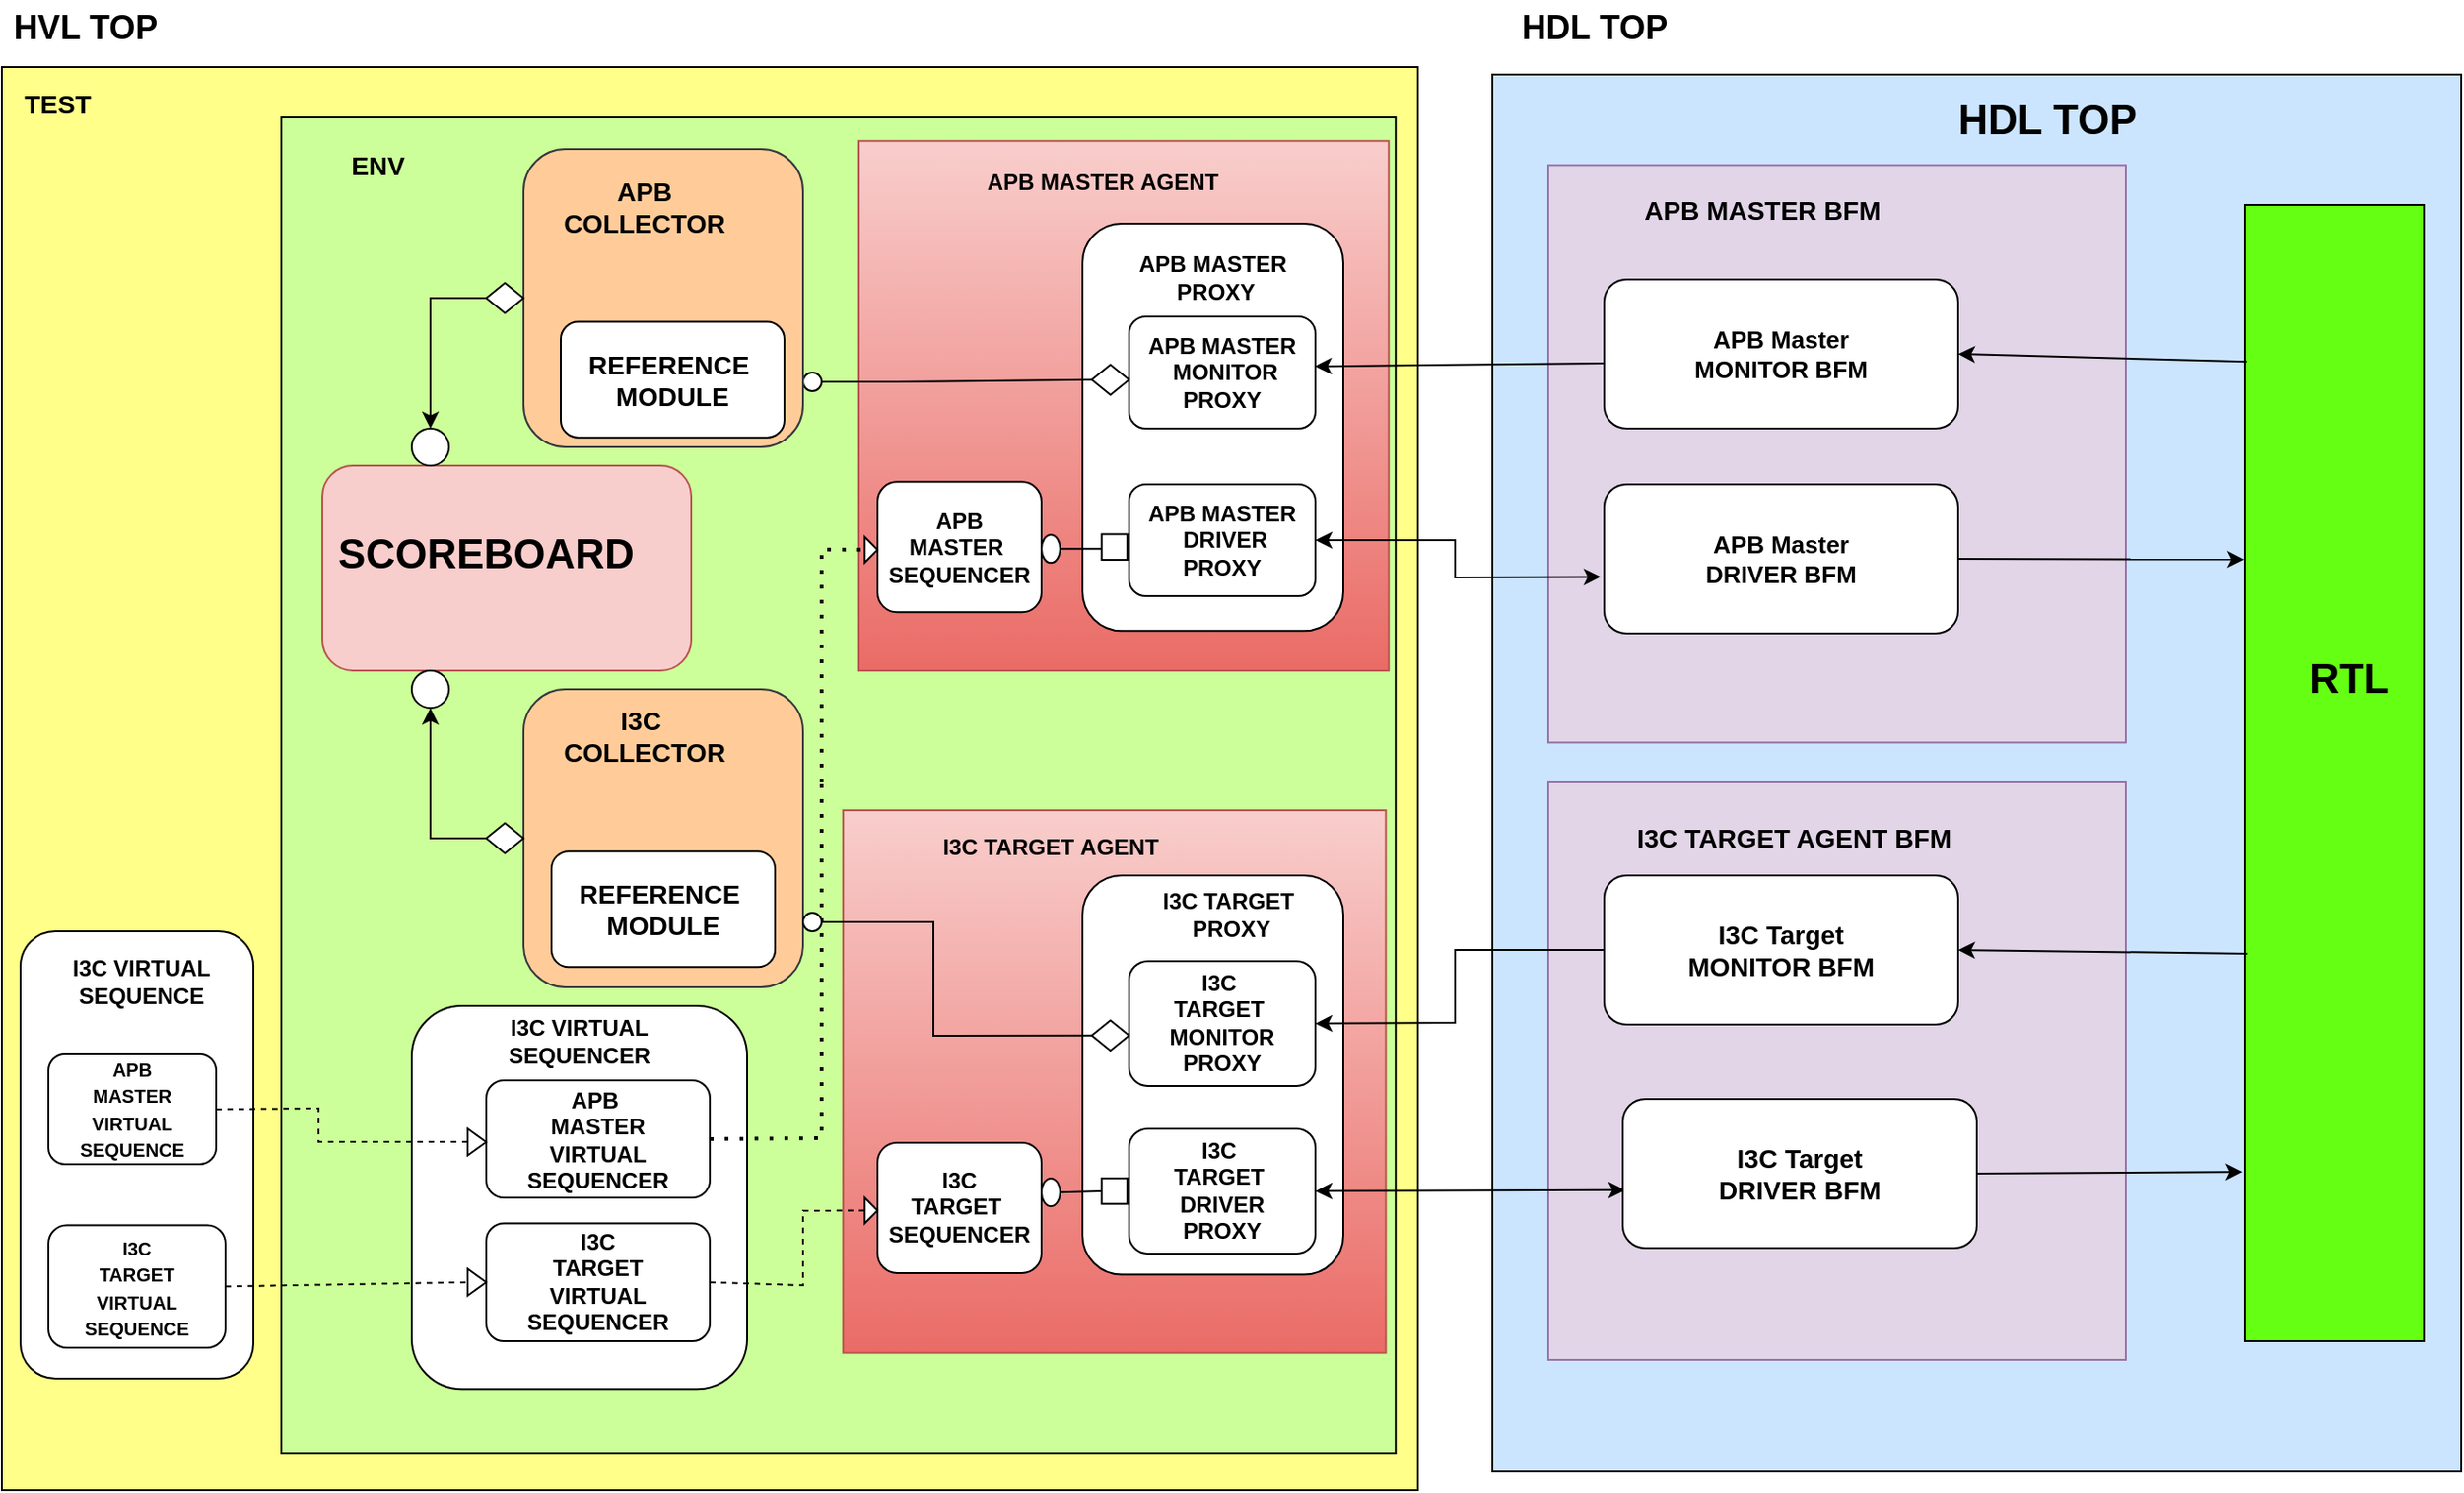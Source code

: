 <mxfile version="23.1.1" type="google">
  <diagram id="oMTO6-Lr6PeZItVm48ay" name="Page-1">
    <mxGraphModel grid="1" page="1" gridSize="10" guides="1" tooltips="1" connect="1" arrows="1" fold="1" pageScale="1" pageWidth="850" pageHeight="1100" math="0" shadow="0">
      <root>
        <mxCell id="0" />
        <mxCell id="1" parent="0" />
        <mxCell id="HYf7sJNPhCu9qOCA5l1V-1" value="" style="rounded=0;whiteSpace=wrap;html=1;fillColor=#FFFF8A;" vertex="1" parent="1">
          <mxGeometry x="-340" y="46" width="760" height="764" as="geometry" />
        </mxCell>
        <mxCell id="HYf7sJNPhCu9qOCA5l1V-2" value="" style="rounded=0;whiteSpace=wrap;html=1;fillColor=#CCFF99;strokeColor=#000000;" vertex="1" parent="1">
          <mxGeometry x="-190" y="73" width="598.12" height="717" as="geometry" />
        </mxCell>
        <mxCell id="HYf7sJNPhCu9qOCA5l1V-3" value="" style="whiteSpace=wrap;html=1;aspect=fixed;fillColor=#f8cecc;gradientColor=#ea6b66;strokeColor=#b85450;" vertex="1" parent="1">
          <mxGeometry x="111.56" y="445" width="291.25" height="291.25" as="geometry" />
        </mxCell>
        <mxCell id="HYf7sJNPhCu9qOCA5l1V-4" value="" style="rounded=1;whiteSpace=wrap;html=1;fillColor=default;strokeColor=default;fontColor=default;" vertex="1" parent="1">
          <mxGeometry x="240" y="480" width="140" height="214.26" as="geometry" />
        </mxCell>
        <mxCell id="HYf7sJNPhCu9qOCA5l1V-5" value="&lt;b&gt;I3C&amp;nbsp;&lt;br&gt;TARGET&amp;nbsp;&lt;br&gt;MONITOR PROXY&lt;/b&gt;" style="rounded=1;whiteSpace=wrap;html=1;" vertex="1" parent="1">
          <mxGeometry x="265" y="525.94" width="100" height="67" as="geometry" />
        </mxCell>
        <mxCell id="HYf7sJNPhCu9qOCA5l1V-7" value="&lt;b&gt;I3C&lt;br&gt;&lt;/b&gt;&lt;b style=&quot;border-color: var(--border-color);&quot;&gt;TARGET&lt;/b&gt;&lt;b&gt;&amp;nbsp;&lt;br&gt;SEQUENCER&lt;/b&gt;" style="rounded=1;whiteSpace=wrap;html=1;" vertex="1" parent="1">
          <mxGeometry x="130" y="623.5" width="88" height="69.99" as="geometry" />
        </mxCell>
        <mxCell id="HYf7sJNPhCu9qOCA5l1V-8" value="" style="rounded=1;whiteSpace=wrap;html=1;" vertex="1" parent="1">
          <mxGeometry x="-120" y="550" width="180" height="205.62" as="geometry" />
        </mxCell>
        <mxCell id="HYf7sJNPhCu9qOCA5l1V-9" value="&lt;b&gt;I3C&lt;br&gt;&lt;/b&gt;&lt;b&gt;TARGET&lt;br&gt;VIRTUAL SEQUENCER&lt;/b&gt;&lt;b&gt;&lt;br&gt;&lt;/b&gt;" style="rounded=1;whiteSpace=wrap;html=1;" vertex="1" parent="1">
          <mxGeometry x="-80" y="666.75" width="120" height="63.25" as="geometry" />
        </mxCell>
        <mxCell id="HYf7sJNPhCu9qOCA5l1V-10" value="" style="rounded=1;whiteSpace=wrap;html=1;fillColor=#f8cecc;strokeColor=#b85450;" vertex="1" parent="1">
          <mxGeometry x="-168" y="260" width="198" height="110" as="geometry" />
        </mxCell>
        <mxCell id="HYf7sJNPhCu9qOCA5l1V-11" value="" style="rounded=1;whiteSpace=wrap;html=1;" vertex="1" parent="1">
          <mxGeometry x="-330" y="510" width="125" height="240" as="geometry" />
        </mxCell>
        <mxCell id="HYf7sJNPhCu9qOCA5l1V-12" value="&lt;font style=&quot;&quot;&gt;&lt;b style=&quot;font-size: 10px;&quot;&gt;APB&lt;br&gt;&lt;/b&gt;&lt;span style=&quot;border-color: var(--border-color);&quot;&gt;&lt;b style=&quot;&quot;&gt;&lt;font style=&quot;font-size: 10px;&quot;&gt;MASTER&lt;/font&gt;&lt;/b&gt;&lt;/span&gt;&lt;b style=&quot;font-size: 10px;&quot;&gt;&lt;br&gt;VIRTUAL SEQUENCE&lt;/b&gt;&lt;/font&gt;" style="rounded=1;whiteSpace=wrap;html=1;" vertex="1" parent="1">
          <mxGeometry x="-315" y="575.94" width="90" height="59.06" as="geometry" />
        </mxCell>
        <mxCell id="HYf7sJNPhCu9qOCA5l1V-13" value="&lt;font style=&quot;&quot;&gt;&lt;b style=&quot;font-size: 10px;&quot;&gt;I3C&lt;br&gt;&lt;/b&gt;&lt;b style=&quot;border-color: var(--border-color);&quot;&gt;&lt;font style=&quot;font-size: 10px;&quot;&gt;TARGET&lt;/font&gt;&lt;/b&gt;&lt;b style=&quot;font-size: 10px;&quot;&gt;&lt;br&gt;VIRTUAL SEQUENCE&lt;/b&gt;&lt;/font&gt;" style="rounded=1;whiteSpace=wrap;html=1;" vertex="1" parent="1">
          <mxGeometry x="-315" y="667.76" width="95" height="65.74" as="geometry" />
        </mxCell>
        <mxCell id="HYf7sJNPhCu9qOCA5l1V-14" value="" style="rounded=0;whiteSpace=wrap;html=1;fillColor=#CCE5FF;strokeColor=#000000;fontColor=#ffffff;" vertex="1" parent="1">
          <mxGeometry x="460" y="50" width="520" height="750" as="geometry" />
        </mxCell>
        <mxCell id="HYf7sJNPhCu9qOCA5l1V-15" value="" style="whiteSpace=wrap;html=1;aspect=fixed;fillColor=#e1d5e7;strokeColor=#9673a6;" vertex="1" parent="1">
          <mxGeometry x="490" y="430" width="310" height="310" as="geometry" />
        </mxCell>
        <mxCell id="HYf7sJNPhCu9qOCA5l1V-16" style="edgeStyle=none;rounded=0;orthogonalLoop=1;jettySize=auto;html=1;exitX=1;exitY=0.5;exitDx=0;exitDy=0;fontSize=14;endSize=6;strokeWidth=1;entryX=-0.013;entryY=0.851;entryDx=0;entryDy=0;entryPerimeter=0;" edge="1" parent="1" source="UZ0a1MYILR4OjAqma-lh-18" target="HYf7sJNPhCu9qOCA5l1V-18">
          <mxGeometry relative="1" as="geometry">
            <mxPoint x="730" y="656.94" as="sourcePoint" />
            <mxPoint x="770" y="584" as="targetPoint" />
          </mxGeometry>
        </mxCell>
        <mxCell id="HYf7sJNPhCu9qOCA5l1V-18" value="" style="rounded=0;whiteSpace=wrap;html=1;fillColor=#64FF12;" vertex="1" parent="1">
          <mxGeometry x="864" y="120" width="96" height="610" as="geometry" />
        </mxCell>
        <mxCell id="HYf7sJNPhCu9qOCA5l1V-19" style="edgeStyle=orthogonalEdgeStyle;rounded=0;orthogonalLoop=1;jettySize=auto;html=1;exitX=0.5;exitY=1;exitDx=0;exitDy=0;fontSize=10;" edge="1" parent="1">
          <mxGeometry relative="1" as="geometry">
            <mxPoint x="302.5" y="330.0" as="sourcePoint" />
            <mxPoint x="302.5" y="330.0" as="targetPoint" />
          </mxGeometry>
        </mxCell>
        <mxCell id="HYf7sJNPhCu9qOCA5l1V-20" style="edgeStyle=orthogonalEdgeStyle;rounded=0;orthogonalLoop=1;jettySize=auto;html=1;exitX=0.5;exitY=1;exitDx=0;exitDy=0;fontSize=10;" edge="1" parent="1">
          <mxGeometry relative="1" as="geometry">
            <mxPoint x="156.87" y="315" as="sourcePoint" />
            <mxPoint x="156.87" y="315" as="targetPoint" />
          </mxGeometry>
        </mxCell>
        <mxCell id="HYf7sJNPhCu9qOCA5l1V-21" value="ENV" style="text;html=1;strokeColor=none;fillColor=none;align=center;verticalAlign=middle;whiteSpace=wrap;rounded=0;fontSize=14;fontStyle=1" vertex="1" parent="1">
          <mxGeometry x="-168" y="83.63" width="60" height="30" as="geometry" />
        </mxCell>
        <mxCell id="HYf7sJNPhCu9qOCA5l1V-22" value="&lt;font style=&quot;font-size: 14px&quot;&gt;TEST&lt;/font&gt;" style="text;html=1;strokeColor=none;fillColor=none;align=center;verticalAlign=middle;whiteSpace=wrap;rounded=0;fontSize=15;fontStyle=1" vertex="1" parent="1">
          <mxGeometry x="-340" y="50" width="60" height="30" as="geometry" />
        </mxCell>
        <mxCell id="HYf7sJNPhCu9qOCA5l1V-23" value="&lt;font style=&quot;font-size: 12px&quot;&gt;I3C TARGET&amp;nbsp;&lt;br&gt;PROXY&lt;/font&gt;" style="text;html=1;strokeColor=none;fillColor=none;align=center;verticalAlign=middle;whiteSpace=wrap;rounded=0;fontSize=12;fontStyle=1" vertex="1" parent="1">
          <mxGeometry x="270" y="485.87" width="100" height="30" as="geometry" />
        </mxCell>
        <mxCell id="HYf7sJNPhCu9qOCA5l1V-24" value="&lt;font style=&quot;font-size: 22px;&quot;&gt;SCOREBOARD&lt;/font&gt;" style="text;html=1;strokeColor=none;fillColor=none;align=center;verticalAlign=middle;whiteSpace=wrap;rounded=0;fontSize=12;fontColor=default;fontStyle=1" vertex="1" parent="1">
          <mxGeometry x="-140" y="288.14" width="120" height="40" as="geometry" />
        </mxCell>
        <mxCell id="HYf7sJNPhCu9qOCA5l1V-25" value="&lt;font style=&quot;font-size: 12px&quot;&gt;I3C VIRTUAL SEQUENCER&lt;/font&gt;" style="text;html=1;strokeColor=none;fillColor=none;align=center;verticalAlign=middle;whiteSpace=wrap;rounded=0;fontSize=11;fontStyle=1" vertex="1" parent="1">
          <mxGeometry x="-90" y="554.38" width="120" height="28.31" as="geometry" />
        </mxCell>
        <mxCell id="HYf7sJNPhCu9qOCA5l1V-26" value="&lt;font style=&quot;font-size: 12px&quot;&gt;I3C VIRTUAL SEQUENCE&lt;/font&gt;" style="text;html=1;strokeColor=none;fillColor=none;align=center;verticalAlign=middle;whiteSpace=wrap;rounded=0;fontSize=11;fontStyle=1" vertex="1" parent="1">
          <mxGeometry x="-330" y="516.4" width="130" height="41.36" as="geometry" />
        </mxCell>
        <mxCell id="HYf7sJNPhCu9qOCA5l1V-27" value="" style="rhombus;whiteSpace=wrap;html=1;fontSize=10;" vertex="1" parent="1">
          <mxGeometry x="245" y="557.76" width="20" height="16.25" as="geometry" />
        </mxCell>
        <mxCell id="HYf7sJNPhCu9qOCA5l1V-28" value="" style="whiteSpace=wrap;html=1;aspect=fixed;fontSize=10;" vertex="1" parent="1">
          <mxGeometry x="250.31" y="642.57" width="13.75" height="13.75" as="geometry" />
        </mxCell>
        <mxCell id="HYf7sJNPhCu9qOCA5l1V-29" value="" style="ellipse;whiteSpace=wrap;html=1;fontSize=10;" vertex="1" parent="1">
          <mxGeometry x="218" y="642.57" width="10" height="15" as="geometry" />
        </mxCell>
        <mxCell id="HYf7sJNPhCu9qOCA5l1V-30" value="" style="triangle;whiteSpace=wrap;html=1;fontSize=10;" vertex="1" parent="1">
          <mxGeometry x="123.13" y="653" width="6.87" height="13.75" as="geometry" />
        </mxCell>
        <mxCell id="HYf7sJNPhCu9qOCA5l1V-32" value="&lt;font style=&quot;font-size: 18px&quot;&gt;HVL TOP&lt;/font&gt;" style="text;html=1;strokeColor=none;fillColor=none;align=center;verticalAlign=middle;whiteSpace=wrap;rounded=0;fontSize=15;fontStyle=1" vertex="1" parent="1">
          <mxGeometry x="-340" y="10" width="90" height="30" as="geometry" />
        </mxCell>
        <mxCell id="HYf7sJNPhCu9qOCA5l1V-33" value="&lt;font style=&quot;font-size: 18px&quot;&gt;HDL TOP&lt;/font&gt;" style="text;html=1;strokeColor=none;fillColor=none;align=center;verticalAlign=middle;whiteSpace=wrap;rounded=0;fontSize=13;fontStyle=1" vertex="1" parent="1">
          <mxGeometry x="470" y="10" width="90" height="30" as="geometry" />
        </mxCell>
        <mxCell id="HYf7sJNPhCu9qOCA5l1V-34" value="" style="endArrow=none;html=1;rounded=0;fontSize=10;entryX=0;entryY=0.5;entryDx=0;entryDy=0;exitX=1;exitY=0.5;exitDx=0;exitDy=0;" edge="1" parent="1" source="HYf7sJNPhCu9qOCA5l1V-29" target="HYf7sJNPhCu9qOCA5l1V-28">
          <mxGeometry width="50" height="50" relative="1" as="geometry">
            <mxPoint x="230" y="550" as="sourcePoint" />
            <mxPoint x="290" y="330" as="targetPoint" />
          </mxGeometry>
        </mxCell>
        <mxCell id="HYf7sJNPhCu9qOCA5l1V-35" value="I3C&amp;nbsp;&lt;b style=&quot;border-color: var(--border-color);&quot;&gt;TARGET&lt;/b&gt;&amp;nbsp;AGENT" style="text;html=1;strokeColor=none;fillColor=none;align=center;verticalAlign=middle;whiteSpace=wrap;rounded=0;fontColor=default;fontStyle=1" vertex="1" parent="1">
          <mxGeometry x="152.07" y="450" width="141.86" height="30" as="geometry" />
        </mxCell>
        <mxCell id="HYf7sJNPhCu9qOCA5l1V-36" value="&lt;font style=&quot;font-size: 14px&quot;&gt;I3C TARGET AGENT BFM&lt;/font&gt;" style="text;html=1;strokeColor=none;fillColor=none;align=center;verticalAlign=middle;whiteSpace=wrap;rounded=0;fontStyle=1" vertex="1" parent="1">
          <mxGeometry x="511.88" y="445" width="220" height="30" as="geometry" />
        </mxCell>
        <mxCell id="HYf7sJNPhCu9qOCA5l1V-37" value="" style="endArrow=classic;startArrow=classic;html=1;rounded=0;exitX=0.007;exitY=0.611;exitDx=0;exitDy=0;exitPerimeter=0;entryX=1;entryY=0.5;entryDx=0;entryDy=0;" edge="1" parent="1" source="UZ0a1MYILR4OjAqma-lh-18" target="UZ0a1MYILR4OjAqma-lh-22">
          <mxGeometry width="50" height="50" relative="1" as="geometry">
            <mxPoint x="520" y="656.94" as="sourcePoint" />
            <mxPoint x="360" y="649" as="targetPoint" />
          </mxGeometry>
        </mxCell>
        <mxCell id="HYf7sJNPhCu9qOCA5l1V-39" value="" style="triangle;whiteSpace=wrap;html=1;" vertex="1" parent="1">
          <mxGeometry x="-60" y="485.87" width="10" height="17.5" as="geometry" />
        </mxCell>
        <mxCell id="HYf7sJNPhCu9qOCA5l1V-42" value="" style="endArrow=none;dashed=1;html=1;rounded=0;entryX=-0.027;entryY=0.523;entryDx=0;entryDy=0;exitX=1;exitY=0.5;exitDx=0;exitDy=0;entryPerimeter=0;" edge="1" parent="1" source="HYf7sJNPhCu9qOCA5l1V-12" target="HYf7sJNPhCu9qOCA5l1V-91">
          <mxGeometry width="50" height="50" relative="1" as="geometry">
            <mxPoint x="-105" y="457.5" as="sourcePoint" />
            <mxPoint x="210" y="430" as="targetPoint" />
            <Array as="points">
              <mxPoint x="-170" y="605" />
              <mxPoint x="-170" y="623" />
            </Array>
          </mxGeometry>
        </mxCell>
        <mxCell id="HYf7sJNPhCu9qOCA5l1V-52" value="" style="ellipse;whiteSpace=wrap;html=1;aspect=fixed;" vertex="1" parent="1">
          <mxGeometry x="90" y="210" width="10" height="10" as="geometry" />
        </mxCell>
        <mxCell id="HYf7sJNPhCu9qOCA5l1V-57" style="edgeStyle=none;rounded=0;orthogonalLoop=1;jettySize=auto;html=1;exitX=0;exitY=0.5;exitDx=0;exitDy=0;entryX=1;entryY=0.5;entryDx=0;entryDy=0;fontSize=10;endSize=6;strokeWidth=1;" edge="1" parent="1" source="HYf7sJNPhCu9qOCA5l1V-58" target="HYf7sJNPhCu9qOCA5l1V-5">
          <mxGeometry relative="1" as="geometry">
            <Array as="points">
              <mxPoint x="440" y="520" />
              <mxPoint x="440" y="559" />
            </Array>
          </mxGeometry>
        </mxCell>
        <mxCell id="HYf7sJNPhCu9qOCA5l1V-58" value="&lt;span style=&quot;font-size: 14px ; font-weight: 700&quot;&gt;I3C Target&lt;br&gt;MONITOR BFM&lt;/span&gt;" style="rounded=1;whiteSpace=wrap;html=1;" vertex="1" parent="1">
          <mxGeometry x="520" y="480" width="190" height="80" as="geometry" />
        </mxCell>
        <mxCell id="HYf7sJNPhCu9qOCA5l1V-59" style="edgeStyle=none;rounded=0;orthogonalLoop=1;jettySize=auto;html=1;exitX=0.013;exitY=0.659;exitDx=0;exitDy=0;fontSize=14;endSize=6;strokeWidth=1;entryX=1;entryY=0.5;entryDx=0;entryDy=0;exitPerimeter=0;" edge="1" parent="1" source="HYf7sJNPhCu9qOCA5l1V-18" target="HYf7sJNPhCu9qOCA5l1V-58">
          <mxGeometry relative="1" as="geometry">
            <mxPoint x="861.984" y="495.96" as="sourcePoint" />
            <mxPoint x="690" y="496.56" as="targetPoint" />
          </mxGeometry>
        </mxCell>
        <mxCell id="HYf7sJNPhCu9qOCA5l1V-60" value="" style="whiteSpace=wrap;html=1;aspect=fixed;fillColor=#e1d5e7;strokeColor=#9673a6;" vertex="1" parent="1">
          <mxGeometry x="490" y="98.64" width="310" height="310" as="geometry" />
        </mxCell>
        <mxCell id="HYf7sJNPhCu9qOCA5l1V-62" value="&lt;span style=&quot;font-size: 14px;&quot;&gt;APB MASTER BFM&lt;/span&gt;" style="text;html=1;strokeColor=none;fillColor=none;align=center;verticalAlign=middle;whiteSpace=wrap;rounded=0;fontStyle=1" vertex="1" parent="1">
          <mxGeometry x="511.88" y="108.13" width="186.25" height="30" as="geometry" />
        </mxCell>
        <mxCell id="HYf7sJNPhCu9qOCA5l1V-64" value="" style="whiteSpace=wrap;html=1;aspect=fixed;fillColor=#f8cecc;strokeColor=#b85450;gradientColor=#ea6b66;" vertex="1" parent="1">
          <mxGeometry x="120" y="85.63" width="284.37" height="284.37" as="geometry" />
        </mxCell>
        <mxCell id="HYf7sJNPhCu9qOCA5l1V-65" value="" style="rounded=1;whiteSpace=wrap;html=1;fillColor=default;strokeColor=default;fontColor=default;" vertex="1" parent="1">
          <mxGeometry x="240" y="130" width="140" height="218.64" as="geometry" />
        </mxCell>
        <mxCell id="HYf7sJNPhCu9qOCA5l1V-66" value="&lt;b&gt;APB MASTER&lt;br&gt;&amp;nbsp;MONITOR PROXY&lt;/b&gt;" style="rounded=1;whiteSpace=wrap;html=1;" vertex="1" parent="1">
          <mxGeometry x="265" y="180" width="100" height="60" as="geometry" />
        </mxCell>
        <mxCell id="HYf7sJNPhCu9qOCA5l1V-68" value="&lt;b&gt;APB&lt;br&gt;MASTER&amp;nbsp;&lt;br&gt;SEQUENCER&lt;/b&gt;" style="rounded=1;whiteSpace=wrap;html=1;" vertex="1" parent="1">
          <mxGeometry x="130" y="268.65" width="88" height="69.99" as="geometry" />
        </mxCell>
        <mxCell id="HYf7sJNPhCu9qOCA5l1V-69" value="&lt;font style=&quot;font-size: 12px&quot;&gt;APB MASTER&lt;br&gt;&amp;nbsp;PROXY&lt;/font&gt;" style="text;html=1;strokeColor=none;fillColor=none;align=center;verticalAlign=middle;whiteSpace=wrap;rounded=0;fontSize=12;fontStyle=1" vertex="1" parent="1">
          <mxGeometry x="260" y="144" width="100" height="30" as="geometry" />
        </mxCell>
        <mxCell id="HYf7sJNPhCu9qOCA5l1V-70" value="APB MASTER AGENT" style="text;html=1;strokeColor=none;fillColor=none;align=center;verticalAlign=middle;whiteSpace=wrap;rounded=0;fontColor=default;fontStyle=1" vertex="1" parent="1">
          <mxGeometry x="180" y="92.88" width="141.86" height="30" as="geometry" />
        </mxCell>
        <mxCell id="HYf7sJNPhCu9qOCA5l1V-72" value="" style="endArrow=classic;startArrow=classic;html=1;rounded=0;exitX=-0.01;exitY=0.621;exitDx=0;exitDy=0;entryX=1;entryY=0.5;entryDx=0;entryDy=0;exitPerimeter=0;" edge="1" parent="1" source="UZ0a1MYILR4OjAqma-lh-19" target="UZ0a1MYILR4OjAqma-lh-21">
          <mxGeometry width="50" height="50" relative="1" as="geometry">
            <mxPoint x="520" y="305.73" as="sourcePoint" />
            <mxPoint x="365" y="314.27" as="targetPoint" />
            <Array as="points">
              <mxPoint x="440" y="320" />
              <mxPoint x="440" y="300" />
            </Array>
          </mxGeometry>
        </mxCell>
        <mxCell id="HYf7sJNPhCu9qOCA5l1V-73" style="edgeStyle=none;rounded=0;orthogonalLoop=1;jettySize=auto;html=1;fontSize=14;endSize=6;strokeWidth=1;exitX=1;exitY=0.5;exitDx=0;exitDy=0;entryX=-0.004;entryY=0.312;entryDx=0;entryDy=0;entryPerimeter=0;" edge="1" parent="1" source="UZ0a1MYILR4OjAqma-lh-19" target="HYf7sJNPhCu9qOCA5l1V-18">
          <mxGeometry relative="1" as="geometry">
            <mxPoint x="689.15" y="285.163" as="sourcePoint" />
            <mxPoint x="860" y="310" as="targetPoint" />
          </mxGeometry>
        </mxCell>
        <mxCell id="HYf7sJNPhCu9qOCA5l1V-74" style="edgeStyle=none;rounded=0;orthogonalLoop=1;jettySize=auto;html=1;fontSize=14;endSize=6;strokeWidth=1;entryX=1;entryY=0.5;entryDx=0;entryDy=0;exitX=0.01;exitY=0.138;exitDx=0;exitDy=0;exitPerimeter=0;" edge="1" parent="1" source="HYf7sJNPhCu9qOCA5l1V-18" target="UZ0a1MYILR4OjAqma-lh-20">
          <mxGeometry relative="1" as="geometry">
            <mxPoint x="865.92" y="198.12" as="sourcePoint" />
            <mxPoint x="688.13" y="192.888" as="targetPoint" />
          </mxGeometry>
        </mxCell>
        <mxCell id="HYf7sJNPhCu9qOCA5l1V-75" value="" style="ellipse;whiteSpace=wrap;html=1;fontSize=10;" vertex="1" parent="1">
          <mxGeometry x="218" y="297.14" width="10" height="15" as="geometry" />
        </mxCell>
        <mxCell id="HYf7sJNPhCu9qOCA5l1V-76" value="" style="whiteSpace=wrap;html=1;aspect=fixed;fontSize=10;" vertex="1" parent="1">
          <mxGeometry x="250.31" y="296.77" width="13.75" height="13.75" as="geometry" />
        </mxCell>
        <mxCell id="HYf7sJNPhCu9qOCA5l1V-77" value="" style="endArrow=none;html=1;rounded=0;fontSize=10;entryX=0;entryY=0.5;entryDx=0;entryDy=0;exitX=1;exitY=0.5;exitDx=0;exitDy=0;" edge="1" parent="1" source="HYf7sJNPhCu9qOCA5l1V-75">
          <mxGeometry width="50" height="50" relative="1" as="geometry">
            <mxPoint x="238" y="597.26" as="sourcePoint" />
            <mxPoint x="250.31" y="304.645" as="targetPoint" />
          </mxGeometry>
        </mxCell>
        <mxCell id="HYf7sJNPhCu9qOCA5l1V-78" value="" style="rhombus;whiteSpace=wrap;html=1;fontSize=10;" vertex="1" parent="1">
          <mxGeometry x="245" y="205.72" width="20" height="16.25" as="geometry" />
        </mxCell>
        <mxCell id="HYf7sJNPhCu9qOCA5l1V-88" value="" style="endArrow=none;html=1;rounded=0;exitX=1;exitY=0.5;exitDx=0;exitDy=0;entryX=0;entryY=0.5;entryDx=0;entryDy=0;" edge="1" parent="1" source="HYf7sJNPhCu9qOCA5l1V-52" target="HYf7sJNPhCu9qOCA5l1V-78">
          <mxGeometry width="50" height="50" relative="1" as="geometry">
            <mxPoint x="100" y="283.65" as="sourcePoint" />
            <mxPoint x="255" y="508.125" as="targetPoint" />
            <Array as="points">
              <mxPoint x="110" y="215" />
              <mxPoint x="140" y="215" />
            </Array>
          </mxGeometry>
        </mxCell>
        <mxCell id="HYf7sJNPhCu9qOCA5l1V-90" style="edgeStyle=none;rounded=0;orthogonalLoop=1;jettySize=auto;html=1;exitX=0;exitY=0.563;exitDx=0;exitDy=0;fontSize=10;endSize=6;strokeWidth=1;exitPerimeter=0;entryX=0.997;entryY=0.444;entryDx=0;entryDy=0;entryPerimeter=0;" edge="1" parent="1" source="UZ0a1MYILR4OjAqma-lh-20" target="HYf7sJNPhCu9qOCA5l1V-66">
          <mxGeometry relative="1" as="geometry">
            <mxPoint x="520" y="190.095" as="sourcePoint" />
            <mxPoint x="360" y="205" as="targetPoint" />
            <Array as="points" />
          </mxGeometry>
        </mxCell>
        <mxCell id="HYf7sJNPhCu9qOCA5l1V-91" value="&lt;b&gt;APB&amp;nbsp;&lt;br&gt;MASTER&lt;br&gt;VIRTUAL SEQUENCER&lt;br&gt;&lt;/b&gt;" style="rounded=1;whiteSpace=wrap;html=1;" vertex="1" parent="1">
          <mxGeometry x="-80" y="590" width="120" height="63" as="geometry" />
        </mxCell>
        <mxCell id="HYf7sJNPhCu9qOCA5l1V-92" value="" style="endArrow=none;dashed=1;html=1;dashPattern=1 3;strokeWidth=2;rounded=0;fontSize=10;entryX=0;entryY=0.5;entryDx=0;entryDy=0;" edge="1" parent="1" target="HYf7sJNPhCu9qOCA5l1V-93">
          <mxGeometry width="50" height="50" relative="1" as="geometry">
            <mxPoint x="100" y="430" as="sourcePoint" />
            <mxPoint x="133.13" y="599.265" as="targetPoint" />
            <Array as="points">
              <mxPoint x="100" y="305" />
            </Array>
          </mxGeometry>
        </mxCell>
        <mxCell id="HYf7sJNPhCu9qOCA5l1V-93" value="" style="triangle;whiteSpace=wrap;html=1;fontSize=10;" vertex="1" parent="1">
          <mxGeometry x="123.13" y="298.25" width="6.87" height="13.75" as="geometry" />
        </mxCell>
        <mxCell id="UZ0a1MYILR4OjAqma-lh-1" value="&lt;b style=&quot;&quot;&gt;&lt;font style=&quot;font-size: 22px; background-color: rgb(204, 229, 255);&quot;&gt;HDL TOP&lt;/font&gt;&lt;/b&gt;" style="text;html=1;strokeColor=none;fillColor=none;align=center;verticalAlign=middle;whiteSpace=wrap;rounded=0;" vertex="1" parent="1">
          <mxGeometry x="698.13" y="60" width="120.49" height="30" as="geometry" />
        </mxCell>
        <mxCell id="UZ0a1MYILR4OjAqma-lh-2" value="&lt;font style=&quot;font-size: 22px; background-color: rgb(100, 255, 18);&quot;&gt;&lt;b&gt;RTL&lt;/b&gt;&lt;/font&gt;" style="text;html=1;strokeColor=none;fillColor=none;align=center;verticalAlign=middle;whiteSpace=wrap;rounded=0;" vertex="1" parent="1">
          <mxGeometry x="890" y="360" width="60" height="30" as="geometry" />
        </mxCell>
        <mxCell id="UZ0a1MYILR4OjAqma-lh-3" value="" style="rounded=1;whiteSpace=wrap;html=1;align=left;fillColor=#ffcc99;strokeColor=#36393d;" vertex="1" parent="1">
          <mxGeometry x="-60" y="90" width="150" height="160" as="geometry" />
        </mxCell>
        <mxCell id="UZ0a1MYILR4OjAqma-lh-5" value="&lt;font size=&quot;1&quot; style=&quot;&quot;&gt;&lt;b style=&quot;font-size: 14px;&quot;&gt;REFERENCE&amp;nbsp; MODULE&lt;/b&gt;&lt;/font&gt;" style="rounded=1;whiteSpace=wrap;html=1;" vertex="1" parent="1">
          <mxGeometry x="-40" y="182.81" width="120" height="62.07" as="geometry" />
        </mxCell>
        <mxCell id="UZ0a1MYILR4OjAqma-lh-6" value="&lt;br&gt;&lt;b style=&quot;border-color: var(--border-color); text-align: left;&quot;&gt;&lt;font style=&quot;font-size: 14px;&quot;&gt;APB COLLECTOR&lt;/font&gt;&lt;/b&gt;" style="text;html=1;strokeColor=none;fillColor=none;align=center;verticalAlign=middle;whiteSpace=wrap;rounded=0;" vertex="1" parent="1">
          <mxGeometry x="-40" y="90" width="90" height="48.13" as="geometry" />
        </mxCell>
        <mxCell id="UZ0a1MYILR4OjAqma-lh-15" value="" style="rounded=1;whiteSpace=wrap;html=1;align=left;fillColor=#ffcc99;strokeColor=#36393d;" vertex="1" parent="1">
          <mxGeometry x="-60" y="380" width="150" height="160" as="geometry" />
        </mxCell>
        <mxCell id="UZ0a1MYILR4OjAqma-lh-16" value="&lt;font style=&quot;font-size: 14px;&quot;&gt;&lt;b&gt;I3C&amp;nbsp;&lt;br&gt;COLLECTOR&lt;/b&gt;&lt;/font&gt;" style="text;html=1;strokeColor=none;fillColor=none;align=center;verticalAlign=middle;whiteSpace=wrap;rounded=0;" vertex="1" parent="1">
          <mxGeometry x="-25" y="390" width="60" height="30" as="geometry" />
        </mxCell>
        <mxCell id="UZ0a1MYILR4OjAqma-lh-17" value="&lt;font size=&quot;1&quot; style=&quot;&quot;&gt;&lt;b style=&quot;font-size: 14px;&quot;&gt;REFERENCE&amp;nbsp; MODULE&lt;/b&gt;&lt;/font&gt;" style="rounded=1;whiteSpace=wrap;html=1;" vertex="1" parent="1">
          <mxGeometry x="-45" y="467.09" width="120" height="62.07" as="geometry" />
        </mxCell>
        <mxCell id="UZ0a1MYILR4OjAqma-lh-18" value="&lt;span style=&quot;font-size: 14px ; font-weight: 700&quot;&gt;I3C Target&lt;br&gt;DRIVER BFM&lt;/span&gt;" style="rounded=1;whiteSpace=wrap;html=1;" vertex="1" parent="1">
          <mxGeometry x="530" y="600" width="190" height="80" as="geometry" />
        </mxCell>
        <mxCell id="UZ0a1MYILR4OjAqma-lh-19" value="&lt;b style=&quot;border-color: var(--border-color); font-size: 13px;&quot;&gt;APB Master&lt;br style=&quot;border-color: var(--border-color);&quot;&gt;&lt;/b&gt;&lt;b style=&quot;border-color: var(--border-color);&quot;&gt;&lt;font style=&quot;font-size: 13px;&quot;&gt;DRIVER&lt;/font&gt;&lt;/b&gt;&lt;b style=&quot;border-color: var(--border-color); font-size: 13px;&quot;&gt;&amp;nbsp;BFM&lt;/b&gt;" style="rounded=1;whiteSpace=wrap;html=1;" vertex="1" parent="1">
          <mxGeometry x="520" y="270" width="190" height="80" as="geometry" />
        </mxCell>
        <mxCell id="UZ0a1MYILR4OjAqma-lh-20" value="&lt;b style=&quot;border-color: var(--border-color); font-size: 13px;&quot;&gt;APB Master&lt;br style=&quot;border-color: var(--border-color);&quot;&gt;&lt;/b&gt;&lt;b style=&quot;border-color: var(--border-color); font-size: 13px;&quot;&gt;MONITOR BFM&lt;/b&gt;" style="rounded=1;whiteSpace=wrap;html=1;" vertex="1" parent="1">
          <mxGeometry x="520" y="160" width="190" height="80" as="geometry" />
        </mxCell>
        <mxCell id="UZ0a1MYILR4OjAqma-lh-21" value="&lt;b&gt;APB MASTER&lt;br&gt;&amp;nbsp;DRIVER &lt;br&gt;PROXY&lt;/b&gt;" style="rounded=1;whiteSpace=wrap;html=1;" vertex="1" parent="1">
          <mxGeometry x="265" y="270" width="100" height="60" as="geometry" />
        </mxCell>
        <mxCell id="UZ0a1MYILR4OjAqma-lh-22" value="&lt;b&gt;I3C&amp;nbsp;&lt;br&gt;TARGET&amp;nbsp;&lt;br&gt;DRIVER &lt;br&gt;PROXY&lt;/b&gt;" style="rounded=1;whiteSpace=wrap;html=1;" vertex="1" parent="1">
          <mxGeometry x="265" y="615.94" width="100" height="67" as="geometry" />
        </mxCell>
        <mxCell id="UZ0a1MYILR4OjAqma-lh-26" value="" style="endArrow=none;dashed=1;html=1;dashPattern=1 3;strokeWidth=2;rounded=0;fontSize=10;exitX=1;exitY=0.5;exitDx=0;exitDy=0;entryX=0;entryY=0.5;entryDx=0;entryDy=0;" edge="1" parent="1" source="HYf7sJNPhCu9qOCA5l1V-91">
          <mxGeometry width="50" height="50" relative="1" as="geometry">
            <mxPoint x="90" y="628" as="sourcePoint" />
            <mxPoint x="100.0" y="425" as="targetPoint" />
            <Array as="points">
              <mxPoint x="100" y="621" />
              <mxPoint x="100" y="515" />
            </Array>
          </mxGeometry>
        </mxCell>
        <mxCell id="UZ0a1MYILR4OjAqma-lh-30" value="" style="endArrow=none;dashed=1;html=1;rounded=0;exitX=1;exitY=0.5;exitDx=0;exitDy=0;entryX=0;entryY=0.5;entryDx=0;entryDy=0;" edge="1" parent="1" source="HYf7sJNPhCu9qOCA5l1V-9" target="HYf7sJNPhCu9qOCA5l1V-30">
          <mxGeometry width="50" height="50" relative="1" as="geometry">
            <mxPoint x="120" y="650" as="sourcePoint" />
            <mxPoint x="170" y="600" as="targetPoint" />
            <Array as="points">
              <mxPoint x="90" y="700" />
              <mxPoint x="90" y="660" />
            </Array>
          </mxGeometry>
        </mxCell>
        <mxCell id="UZ0a1MYILR4OjAqma-lh-33" value="" style="ellipse;whiteSpace=wrap;html=1;aspect=fixed;" vertex="1" parent="1">
          <mxGeometry x="90" y="500" width="10" height="10" as="geometry" />
        </mxCell>
        <mxCell id="UZ0a1MYILR4OjAqma-lh-34" value="" style="endArrow=none;html=1;rounded=0;exitX=1;exitY=0.5;exitDx=0;exitDy=0;entryX=0;entryY=0.5;entryDx=0;entryDy=0;" edge="1" parent="1" target="HYf7sJNPhCu9qOCA5l1V-27">
          <mxGeometry width="50" height="50" relative="1" as="geometry">
            <mxPoint x="100" y="505" as="sourcePoint" />
            <mxPoint x="180" y="505" as="targetPoint" />
            <Array as="points">
              <mxPoint x="110" y="505" />
              <mxPoint x="160" y="505" />
              <mxPoint x="160" y="566" />
            </Array>
          </mxGeometry>
        </mxCell>
        <mxCell id="UZ0a1MYILR4OjAqma-lh-35" value="" style="endArrow=none;dashed=1;html=1;rounded=0;exitX=1;exitY=0.5;exitDx=0;exitDy=0;entryX=0;entryY=0.5;entryDx=0;entryDy=0;" edge="1" parent="1" source="HYf7sJNPhCu9qOCA5l1V-13" target="HYf7sJNPhCu9qOCA5l1V-40">
          <mxGeometry width="50" height="50" relative="1" as="geometry">
            <mxPoint x="-380" y="591" as="sourcePoint" />
            <mxPoint x="-80" y="622" as="targetPoint" />
            <Array as="points" />
          </mxGeometry>
        </mxCell>
        <mxCell id="HYf7sJNPhCu9qOCA5l1V-40" value="" style="triangle;whiteSpace=wrap;html=1;" vertex="1" parent="1">
          <mxGeometry x="-90" y="691.19" width="10" height="14.37" as="geometry" />
        </mxCell>
        <mxCell id="UZ0a1MYILR4OjAqma-lh-36" value="" style="triangle;whiteSpace=wrap;html=1;" vertex="1" parent="1">
          <mxGeometry x="-90" y="615.94" width="10" height="14.37" as="geometry" />
        </mxCell>
        <mxCell id="UZ0a1MYILR4OjAqma-lh-38" value="" style="rhombus;whiteSpace=wrap;html=1;fontSize=10;" vertex="1" parent="1">
          <mxGeometry x="-80" y="161.87" width="20" height="16.25" as="geometry" />
        </mxCell>
        <mxCell id="UZ0a1MYILR4OjAqma-lh-39" value="" style="ellipse;whiteSpace=wrap;html=1;aspect=fixed;" vertex="1" parent="1">
          <mxGeometry x="-120" y="240" width="20" height="20" as="geometry" />
        </mxCell>
        <mxCell id="UZ0a1MYILR4OjAqma-lh-40" value="" style="endArrow=classic;html=1;rounded=0;exitX=0;exitY=0.5;exitDx=0;exitDy=0;entryX=0.5;entryY=0;entryDx=0;entryDy=0;" edge="1" parent="1" source="UZ0a1MYILR4OjAqma-lh-38" target="UZ0a1MYILR4OjAqma-lh-39">
          <mxGeometry width="50" height="50" relative="1" as="geometry">
            <mxPoint x="-160" y="300" as="sourcePoint" />
            <mxPoint x="-110" y="250" as="targetPoint" />
            <Array as="points">
              <mxPoint x="-110" y="170" />
            </Array>
          </mxGeometry>
        </mxCell>
        <mxCell id="UZ0a1MYILR4OjAqma-lh-42" value="" style="rhombus;whiteSpace=wrap;html=1;fontSize=10;" vertex="1" parent="1">
          <mxGeometry x="-80" y="451.87" width="20" height="16.25" as="geometry" />
        </mxCell>
        <mxCell id="UZ0a1MYILR4OjAqma-lh-43" value="" style="ellipse;whiteSpace=wrap;html=1;aspect=fixed;" vertex="1" parent="1">
          <mxGeometry x="-120" y="370" width="20" height="20" as="geometry" />
        </mxCell>
        <mxCell id="UZ0a1MYILR4OjAqma-lh-44" value="" style="endArrow=classic;html=1;rounded=0;exitX=0;exitY=0.5;exitDx=0;exitDy=0;entryX=0.5;entryY=1;entryDx=0;entryDy=0;" edge="1" parent="1" source="UZ0a1MYILR4OjAqma-lh-42" target="UZ0a1MYILR4OjAqma-lh-43">
          <mxGeometry width="50" height="50" relative="1" as="geometry">
            <mxPoint x="-160" y="590" as="sourcePoint" />
            <mxPoint x="-110" y="540" as="targetPoint" />
            <Array as="points">
              <mxPoint x="-110" y="460" />
            </Array>
          </mxGeometry>
        </mxCell>
      </root>
    </mxGraphModel>
  </diagram>
</mxfile>

